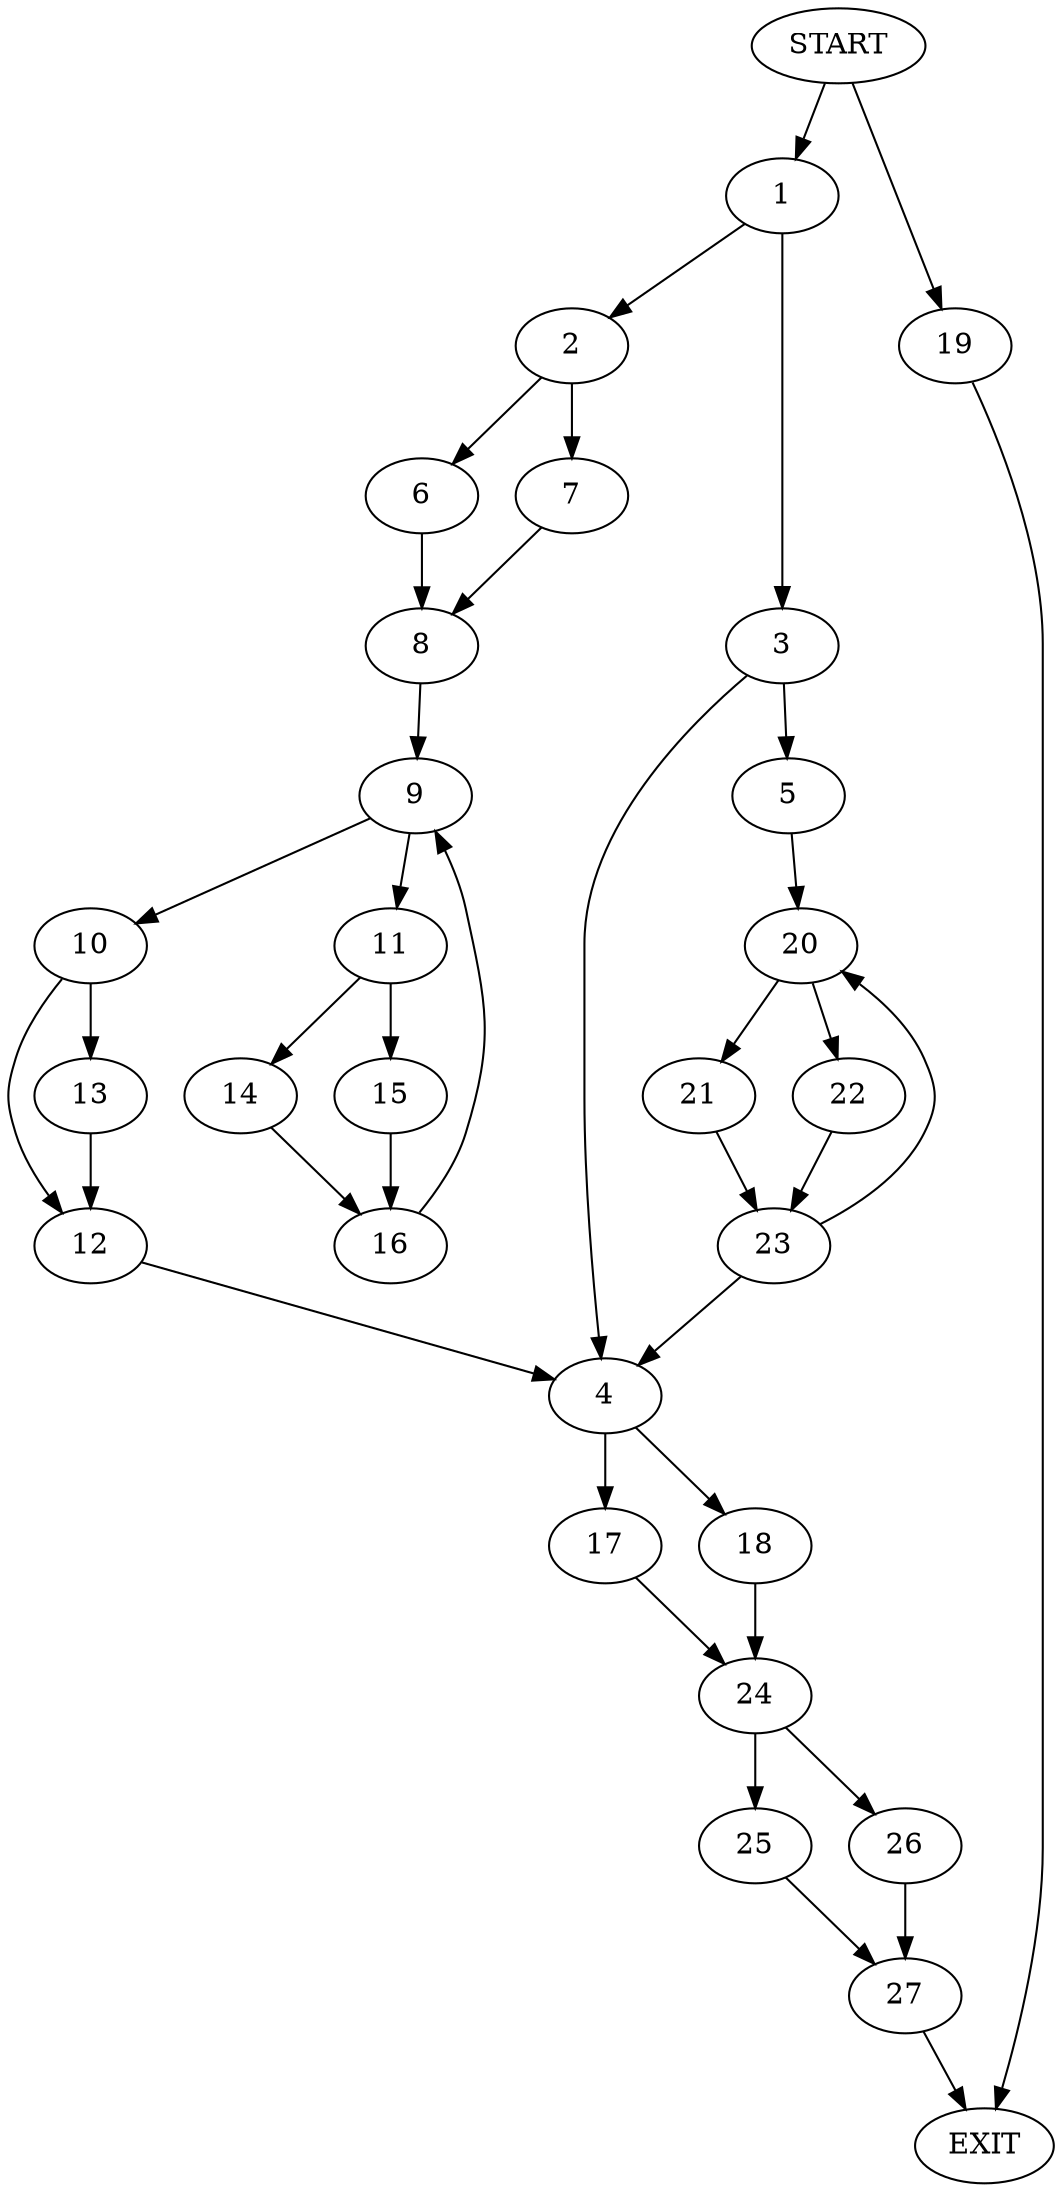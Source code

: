 digraph {
0 [label="START"]
28 [label="EXIT"]
0 -> 1
1 -> 2
1 -> 3
3 -> 4
3 -> 5
2 -> 6
2 -> 7
6 -> 8
7 -> 8
8 -> 9
9 -> 10
9 -> 11
10 -> 12
10 -> 13
11 -> 14
11 -> 15
14 -> 16
15 -> 16
16 -> 9
12 -> 4
13 -> 12
4 -> 17
4 -> 18
0 -> 19
19 -> 28
5 -> 20
20 -> 21
20 -> 22
22 -> 23
21 -> 23
23 -> 4
23 -> 20
17 -> 24
18 -> 24
24 -> 25
24 -> 26
26 -> 27
25 -> 27
27 -> 28
}

